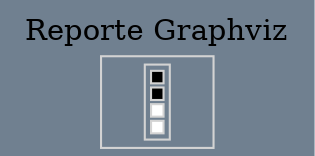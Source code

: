 digraph grid {bgcolor="slategrey" label="Reporte Graphviz"layout=dot 
 labelloc = "t"edge [weigth=1000 style=dashed color=red4 dir = "both" arrowtail="open" arrowhead="open"]
rankdir="LR"
node[shape=box, color=lightgrey]a0 [label=<
<TABLE><TR><TD bgcolor="black"></TD>
</TR><TR><TD bgcolor="black"></TD>
</TR><TR><TD bgcolor="white"></TD>
</TR><TR><TD bgcolor="white"></TD>
</TR></TABLE>>]}